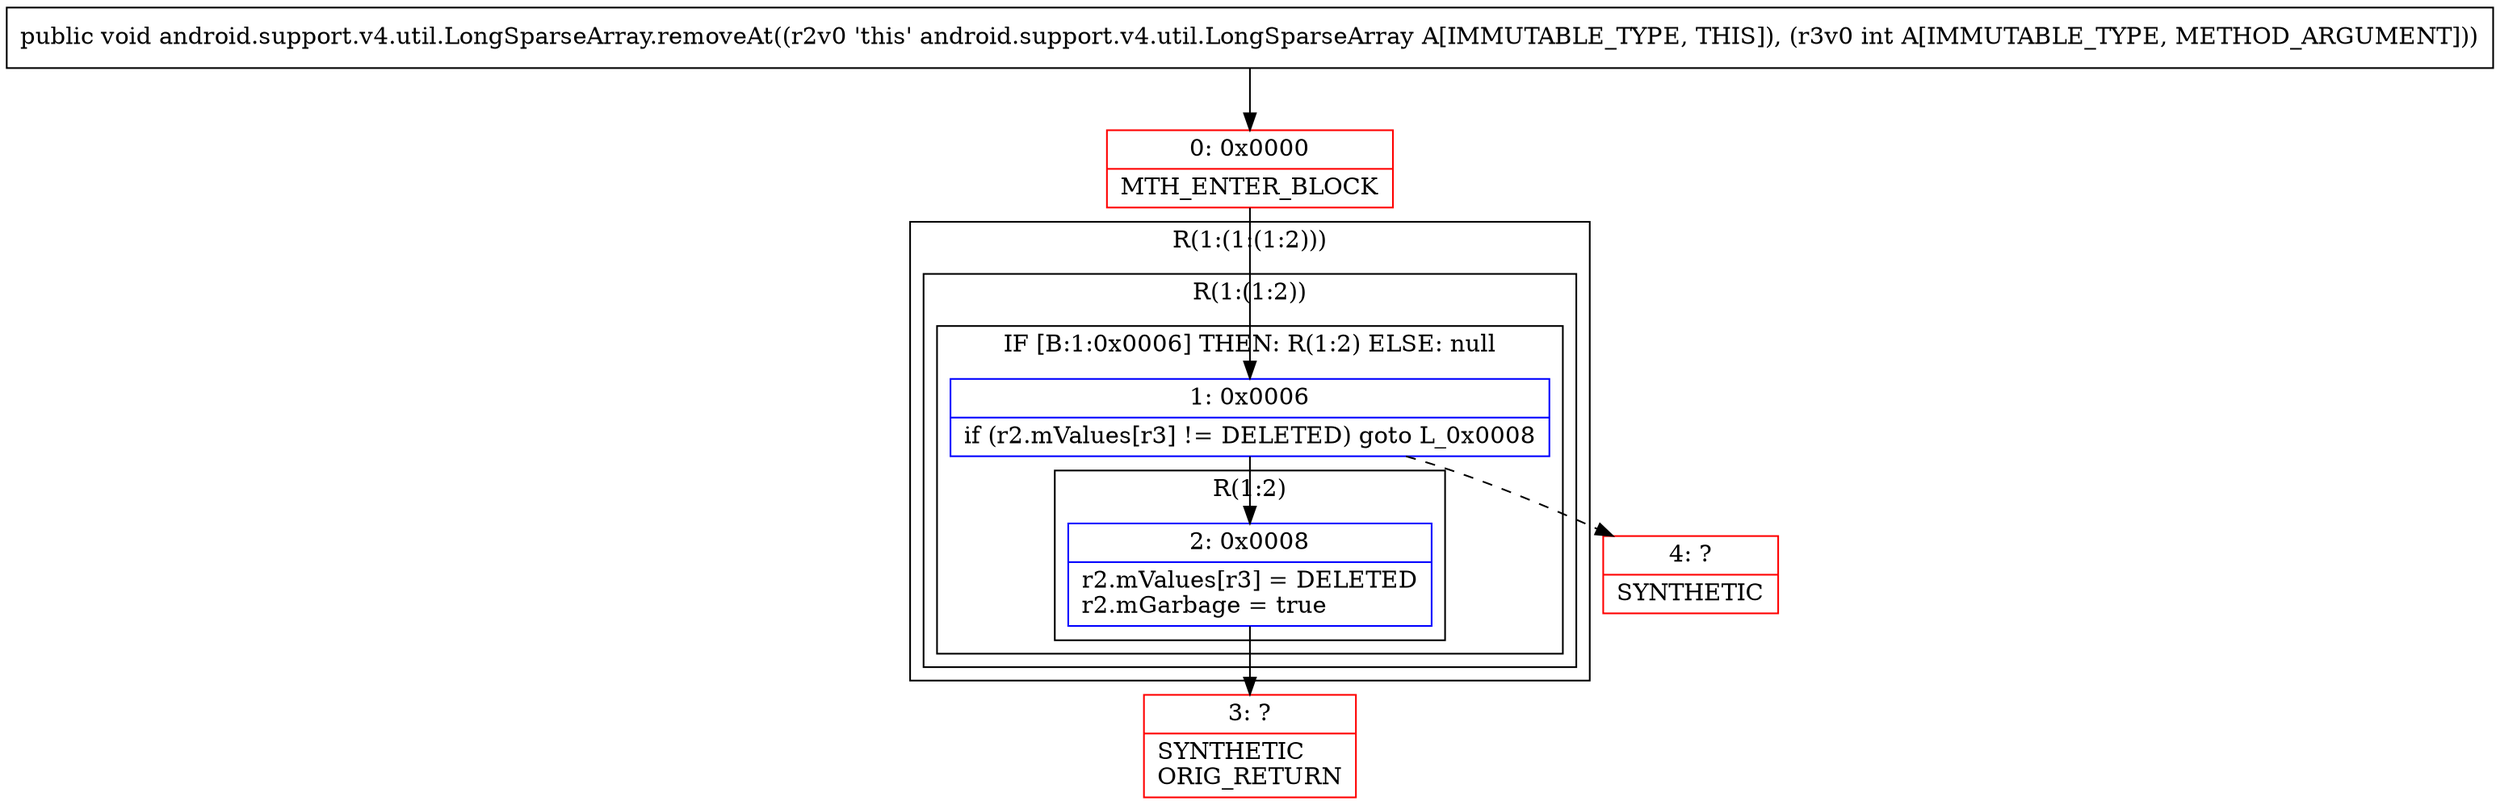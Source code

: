 digraph "CFG forandroid.support.v4.util.LongSparseArray.removeAt(I)V" {
subgraph cluster_Region_1060176028 {
label = "R(1:(1:(1:2)))";
node [shape=record,color=blue];
subgraph cluster_Region_1310107259 {
label = "R(1:(1:2))";
node [shape=record,color=blue];
subgraph cluster_IfRegion_144345871 {
label = "IF [B:1:0x0006] THEN: R(1:2) ELSE: null";
node [shape=record,color=blue];
Node_1 [shape=record,label="{1\:\ 0x0006|if (r2.mValues[r3] != DELETED) goto L_0x0008\l}"];
subgraph cluster_Region_1053641899 {
label = "R(1:2)";
node [shape=record,color=blue];
Node_2 [shape=record,label="{2\:\ 0x0008|r2.mValues[r3] = DELETED\lr2.mGarbage = true\l}"];
}
}
}
}
Node_0 [shape=record,color=red,label="{0\:\ 0x0000|MTH_ENTER_BLOCK\l}"];
Node_3 [shape=record,color=red,label="{3\:\ ?|SYNTHETIC\lORIG_RETURN\l}"];
Node_4 [shape=record,color=red,label="{4\:\ ?|SYNTHETIC\l}"];
MethodNode[shape=record,label="{public void android.support.v4.util.LongSparseArray.removeAt((r2v0 'this' android.support.v4.util.LongSparseArray A[IMMUTABLE_TYPE, THIS]), (r3v0 int A[IMMUTABLE_TYPE, METHOD_ARGUMENT])) }"];
MethodNode -> Node_0;
Node_1 -> Node_2;
Node_1 -> Node_4[style=dashed];
Node_2 -> Node_3;
Node_0 -> Node_1;
}

